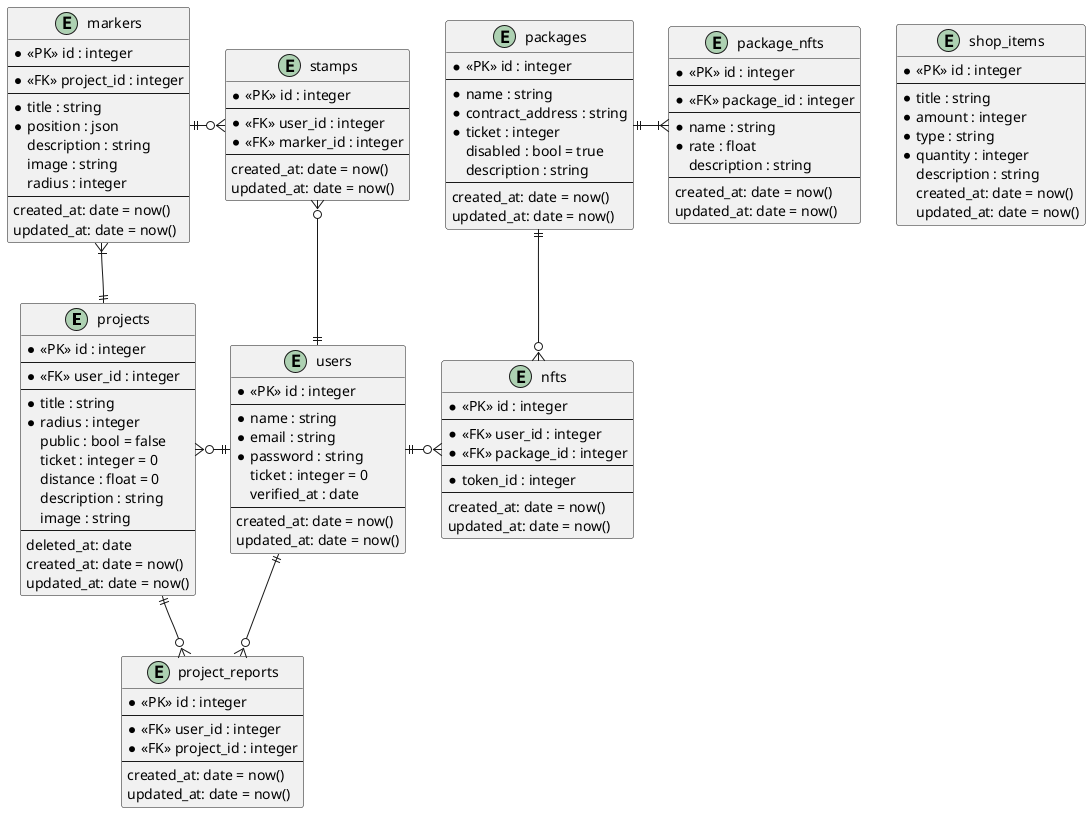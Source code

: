 @startuml
entity projects {
  * <<PK>> id : integer
  --
  * <<FK>> user_id : integer
  --
  * title : string
  * radius : integer
  public : bool = false
  ticket : integer = 0
  distance : float = 0
  description : string
  image : string
  --
  deleted_at: date
  created_at: date = now()
  updated_at: date = now()
}

entity markers {
  * <<PK>> id : integer
  --
  * <<FK>> project_id : integer
  --
  * title : string
  * position : json
  description : string
  image : string
  radius : integer
  --
  created_at: date = now()
  updated_at: date = now()
}

entity stamps {
  * <<PK>> id : integer
  --
  * <<FK>> user_id : integer
  * <<FK>> marker_id : integer
  --
  created_at: date = now()
  updated_at: date = now()
}

entity users {
  * <<PK>> id : integer
  --
  * name : string
  * email : string
  * password : string
  ticket : integer = 0
  verified_at : date
  --
  created_at: date = now()
  updated_at: date = now()
}

entity nfts {
  * <<PK>> id : integer
  --
  * <<FK>> user_id : integer
  * <<FK>> package_id : integer
  --
  * token_id : integer
  --
  created_at: date = now()
  updated_at: date = now()
}

entity packages {
  * <<PK>> id : integer
  --
  * name : string
  * contract_address : string
  * ticket : integer
  disabled : bool = true
  description : string
  --
  created_at: date = now()
  updated_at: date = now()
}

entity package_nfts {
  * <<PK>> id : integer
  --
  * <<FK>> package_id : integer
  --
  * name : string
  * rate : float
  description : string
  --
  created_at: date = now()
  updated_at: date = now()
}

entity project_reports {
  * <<PK>> id : integer
  --
  * <<FK>> user_id : integer
  * <<FK>> project_id : integer
  --
  created_at: date = now()
  updated_at: date = now()
}

entity shop_items {
  * <<PK>> id : integer
  --
  * title : string
  * amount : integer
  * type : string
  * quantity : integer
  description : string
  created_at: date = now()
  updated_at: date = now()
}

projects ||-u-|{ markers
markers ||-o{ stamps
projects ||-o{ project_reports
projects }o-|| users
users ||-u-o{ stamps
users ||-d-o{ project_reports
users ||-o{ nfts
packages ||-d-o{ nfts
packages ||-|{ package_nfts
@enduml